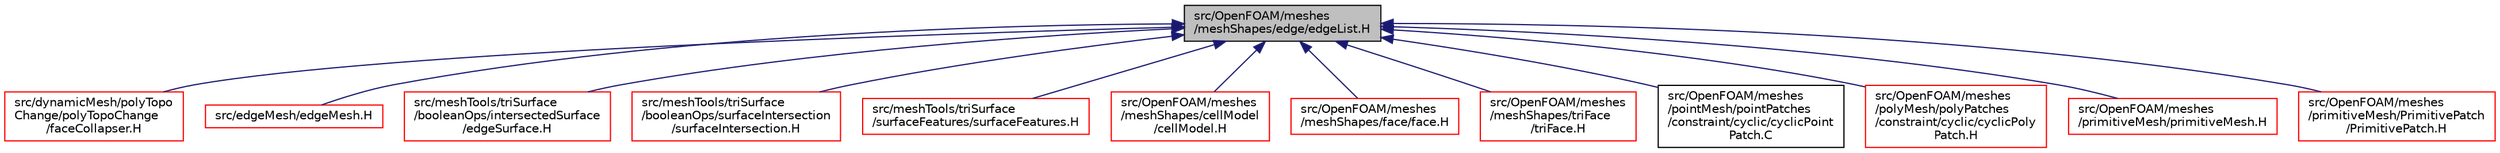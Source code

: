digraph "src/OpenFOAM/meshes/meshShapes/edge/edgeList.H"
{
  bgcolor="transparent";
  edge [fontname="Helvetica",fontsize="10",labelfontname="Helvetica",labelfontsize="10"];
  node [fontname="Helvetica",fontsize="10",shape=record];
  Node149 [label="src/OpenFOAM/meshes\l/meshShapes/edge/edgeList.H",height=0.2,width=0.4,color="black", fillcolor="grey75", style="filled", fontcolor="black"];
  Node149 -> Node150 [dir="back",color="midnightblue",fontsize="10",style="solid",fontname="Helvetica"];
  Node150 [label="src/dynamicMesh/polyTopo\lChange/polyTopoChange\l/faceCollapser.H",height=0.2,width=0.4,color="red",URL="$a00749.html"];
  Node149 -> Node152 [dir="back",color="midnightblue",fontsize="10",style="solid",fontname="Helvetica"];
  Node152 [label="src/edgeMesh/edgeMesh.H",height=0.2,width=0.4,color="red",URL="$a00923.html"];
  Node149 -> Node224 [dir="back",color="midnightblue",fontsize="10",style="solid",fontname="Helvetica"];
  Node224 [label="src/meshTools/triSurface\l/booleanOps/intersectedSurface\l/edgeSurface.H",height=0.2,width=0.4,color="red",URL="$a08876.html"];
  Node149 -> Node227 [dir="back",color="midnightblue",fontsize="10",style="solid",fontname="Helvetica"];
  Node227 [label="src/meshTools/triSurface\l/booleanOps/surfaceIntersection\l/surfaceIntersection.H",height=0.2,width=0.4,color="red",URL="$a08894.html"];
  Node149 -> Node233 [dir="back",color="midnightblue",fontsize="10",style="solid",fontname="Helvetica"];
  Node233 [label="src/meshTools/triSurface\l/surfaceFeatures/surfaceFeatures.H",height=0.2,width=0.4,color="red",URL="$a08912.html"];
  Node149 -> Node235 [dir="back",color="midnightblue",fontsize="10",style="solid",fontname="Helvetica"];
  Node235 [label="src/OpenFOAM/meshes\l/meshShapes/cellModel\l/cellModel.H",height=0.2,width=0.4,color="red",URL="$a12014.html"];
  Node149 -> Node2819 [dir="back",color="midnightblue",fontsize="10",style="solid",fontname="Helvetica"];
  Node2819 [label="src/OpenFOAM/meshes\l/meshShapes/face/face.H",height=0.2,width=0.4,color="red",URL="$a12080.html"];
  Node149 -> Node3148 [dir="back",color="midnightblue",fontsize="10",style="solid",fontname="Helvetica"];
  Node3148 [label="src/OpenFOAM/meshes\l/meshShapes/triFace\l/triFace.H",height=0.2,width=0.4,color="red",URL="$a12125.html"];
  Node149 -> Node2607 [dir="back",color="midnightblue",fontsize="10",style="solid",fontname="Helvetica"];
  Node2607 [label="src/OpenFOAM/meshes\l/pointMesh/pointPatches\l/constraint/cyclic/cyclicPoint\lPatch.C",height=0.2,width=0.4,color="black",URL="$a12194.html"];
  Node149 -> Node3718 [dir="back",color="midnightblue",fontsize="10",style="solid",fontname="Helvetica"];
  Node3718 [label="src/OpenFOAM/meshes\l/polyMesh/polyPatches\l/constraint/cyclic/cyclicPoly\lPatch.H",height=0.2,width=0.4,color="red",URL="$a12455.html"];
  Node149 -> Node2787 [dir="back",color="midnightblue",fontsize="10",style="solid",fontname="Helvetica"];
  Node2787 [label="src/OpenFOAM/meshes\l/primitiveMesh/primitiveMesh.H",height=0.2,width=0.4,color="red",URL="$a12650.html"];
  Node149 -> Node3751 [dir="back",color="midnightblue",fontsize="10",style="solid",fontname="Helvetica"];
  Node3751 [label="src/OpenFOAM/meshes\l/primitiveMesh/PrimitivePatch\l/PrimitivePatch.H",height=0.2,width=0.4,color="red",URL="$a12719.html"];
}
